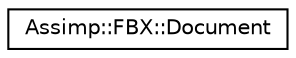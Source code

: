 digraph "Graphical Class Hierarchy"
{
  edge [fontname="Helvetica",fontsize="10",labelfontname="Helvetica",labelfontsize="10"];
  node [fontname="Helvetica",fontsize="10",shape=record];
  rankdir="LR";
  Node1 [label="Assimp::FBX::Document",height=0.2,width=0.4,color="black", fillcolor="white", style="filled",URL="$class_assimp_1_1_f_b_x_1_1_document.html"];
}
